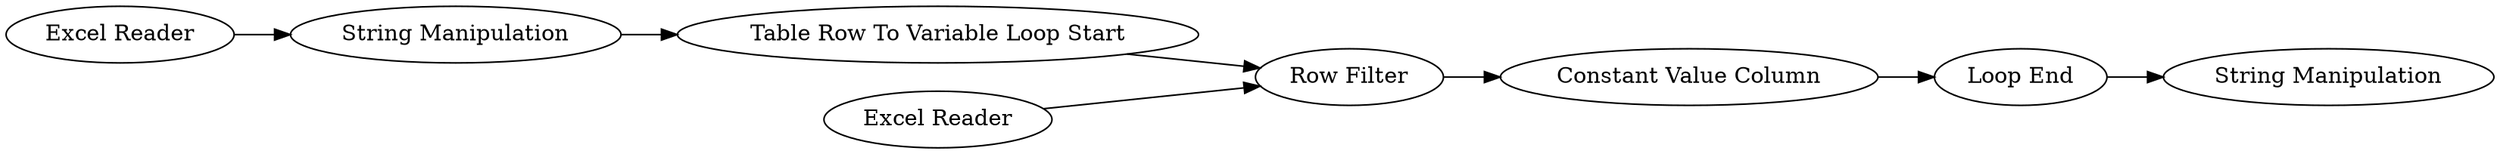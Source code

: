 digraph {
	7 -> 8
	8 -> 9
	3 -> 5
	5 -> 6
	1 -> 6
	2 -> 3
	6 -> 7
	5 [label="Table Row To Variable Loop Start"]
	1 [label="Excel Reader"]
	7 [label="Constant Value Column"]
	9 [label="String Manipulation"]
	6 [label="Row Filter"]
	8 [label="Loop End"]
	3 [label="String Manipulation"]
	2 [label="Excel Reader"]
	rankdir=LR
}
